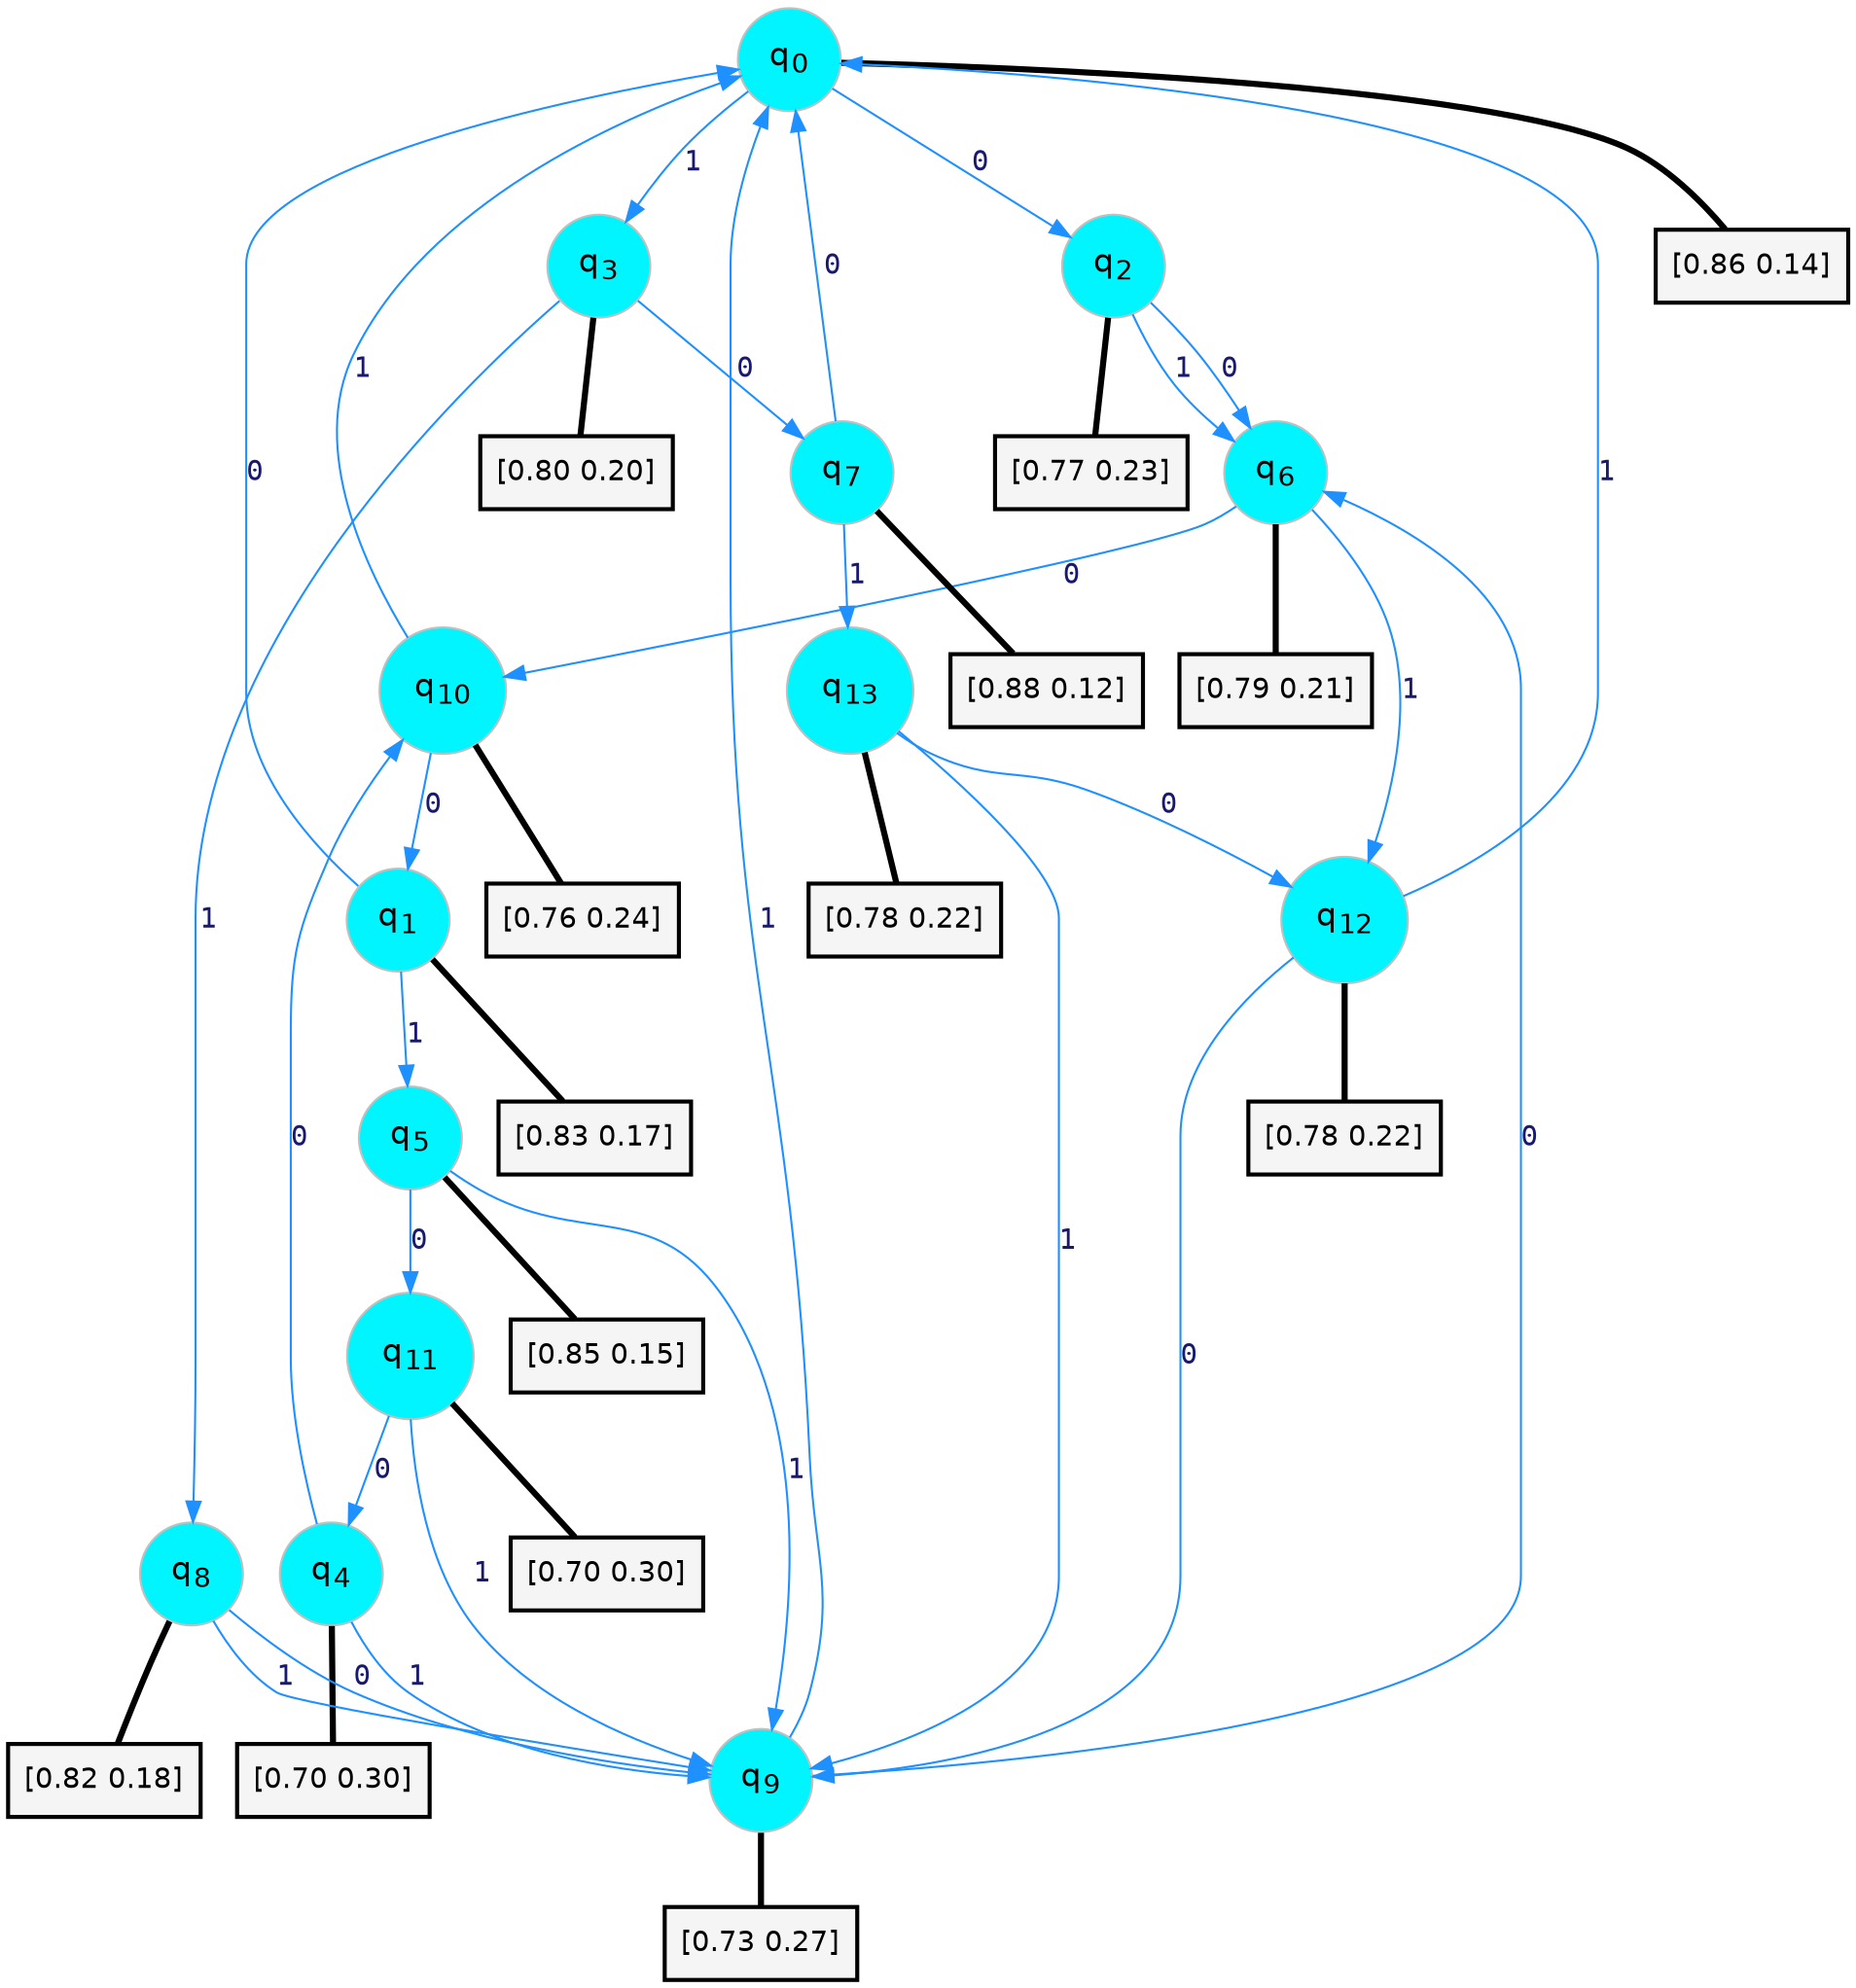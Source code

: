 digraph G {
graph [
bgcolor=transparent, dpi=300, rankdir=TD, size="40,25"];
node [
color=gray, fillcolor=turquoise1, fontcolor=black, fontname=Helvetica, fontsize=16, fontweight=bold, shape=circle, style=filled];
edge [
arrowsize=1, color=dodgerblue1, fontcolor=midnightblue, fontname=courier, fontweight=bold, penwidth=1, style=solid, weight=20];
0[label=<q<SUB>0</SUB>>];
1[label=<q<SUB>1</SUB>>];
2[label=<q<SUB>2</SUB>>];
3[label=<q<SUB>3</SUB>>];
4[label=<q<SUB>4</SUB>>];
5[label=<q<SUB>5</SUB>>];
6[label=<q<SUB>6</SUB>>];
7[label=<q<SUB>7</SUB>>];
8[label=<q<SUB>8</SUB>>];
9[label=<q<SUB>9</SUB>>];
10[label=<q<SUB>10</SUB>>];
11[label=<q<SUB>11</SUB>>];
12[label=<q<SUB>12</SUB>>];
13[label=<q<SUB>13</SUB>>];
14[label="[0.86 0.14]", shape=box,fontcolor=black, fontname=Helvetica, fontsize=14, penwidth=2, fillcolor=whitesmoke,color=black];
15[label="[0.83 0.17]", shape=box,fontcolor=black, fontname=Helvetica, fontsize=14, penwidth=2, fillcolor=whitesmoke,color=black];
16[label="[0.77 0.23]", shape=box,fontcolor=black, fontname=Helvetica, fontsize=14, penwidth=2, fillcolor=whitesmoke,color=black];
17[label="[0.80 0.20]", shape=box,fontcolor=black, fontname=Helvetica, fontsize=14, penwidth=2, fillcolor=whitesmoke,color=black];
18[label="[0.70 0.30]", shape=box,fontcolor=black, fontname=Helvetica, fontsize=14, penwidth=2, fillcolor=whitesmoke,color=black];
19[label="[0.85 0.15]", shape=box,fontcolor=black, fontname=Helvetica, fontsize=14, penwidth=2, fillcolor=whitesmoke,color=black];
20[label="[0.79 0.21]", shape=box,fontcolor=black, fontname=Helvetica, fontsize=14, penwidth=2, fillcolor=whitesmoke,color=black];
21[label="[0.88 0.12]", shape=box,fontcolor=black, fontname=Helvetica, fontsize=14, penwidth=2, fillcolor=whitesmoke,color=black];
22[label="[0.82 0.18]", shape=box,fontcolor=black, fontname=Helvetica, fontsize=14, penwidth=2, fillcolor=whitesmoke,color=black];
23[label="[0.73 0.27]", shape=box,fontcolor=black, fontname=Helvetica, fontsize=14, penwidth=2, fillcolor=whitesmoke,color=black];
24[label="[0.76 0.24]", shape=box,fontcolor=black, fontname=Helvetica, fontsize=14, penwidth=2, fillcolor=whitesmoke,color=black];
25[label="[0.70 0.30]", shape=box,fontcolor=black, fontname=Helvetica, fontsize=14, penwidth=2, fillcolor=whitesmoke,color=black];
26[label="[0.78 0.22]", shape=box,fontcolor=black, fontname=Helvetica, fontsize=14, penwidth=2, fillcolor=whitesmoke,color=black];
27[label="[0.78 0.22]", shape=box,fontcolor=black, fontname=Helvetica, fontsize=14, penwidth=2, fillcolor=whitesmoke,color=black];
0->2 [label=0];
0->3 [label=1];
0->14 [arrowhead=none, penwidth=3,color=black];
1->0 [label=0];
1->5 [label=1];
1->15 [arrowhead=none, penwidth=3,color=black];
2->6 [label=0];
2->6 [label=1];
2->16 [arrowhead=none, penwidth=3,color=black];
3->7 [label=0];
3->8 [label=1];
3->17 [arrowhead=none, penwidth=3,color=black];
4->10 [label=0];
4->9 [label=1];
4->18 [arrowhead=none, penwidth=3,color=black];
5->11 [label=0];
5->9 [label=1];
5->19 [arrowhead=none, penwidth=3,color=black];
6->10 [label=0];
6->12 [label=1];
6->20 [arrowhead=none, penwidth=3,color=black];
7->0 [label=0];
7->13 [label=1];
7->21 [arrowhead=none, penwidth=3,color=black];
8->9 [label=0];
8->9 [label=1];
8->22 [arrowhead=none, penwidth=3,color=black];
9->6 [label=0];
9->0 [label=1];
9->23 [arrowhead=none, penwidth=3,color=black];
10->1 [label=0];
10->0 [label=1];
10->24 [arrowhead=none, penwidth=3,color=black];
11->4 [label=0];
11->9 [label=1];
11->25 [arrowhead=none, penwidth=3,color=black];
12->9 [label=0];
12->0 [label=1];
12->26 [arrowhead=none, penwidth=3,color=black];
13->12 [label=0];
13->9 [label=1];
13->27 [arrowhead=none, penwidth=3,color=black];
}
